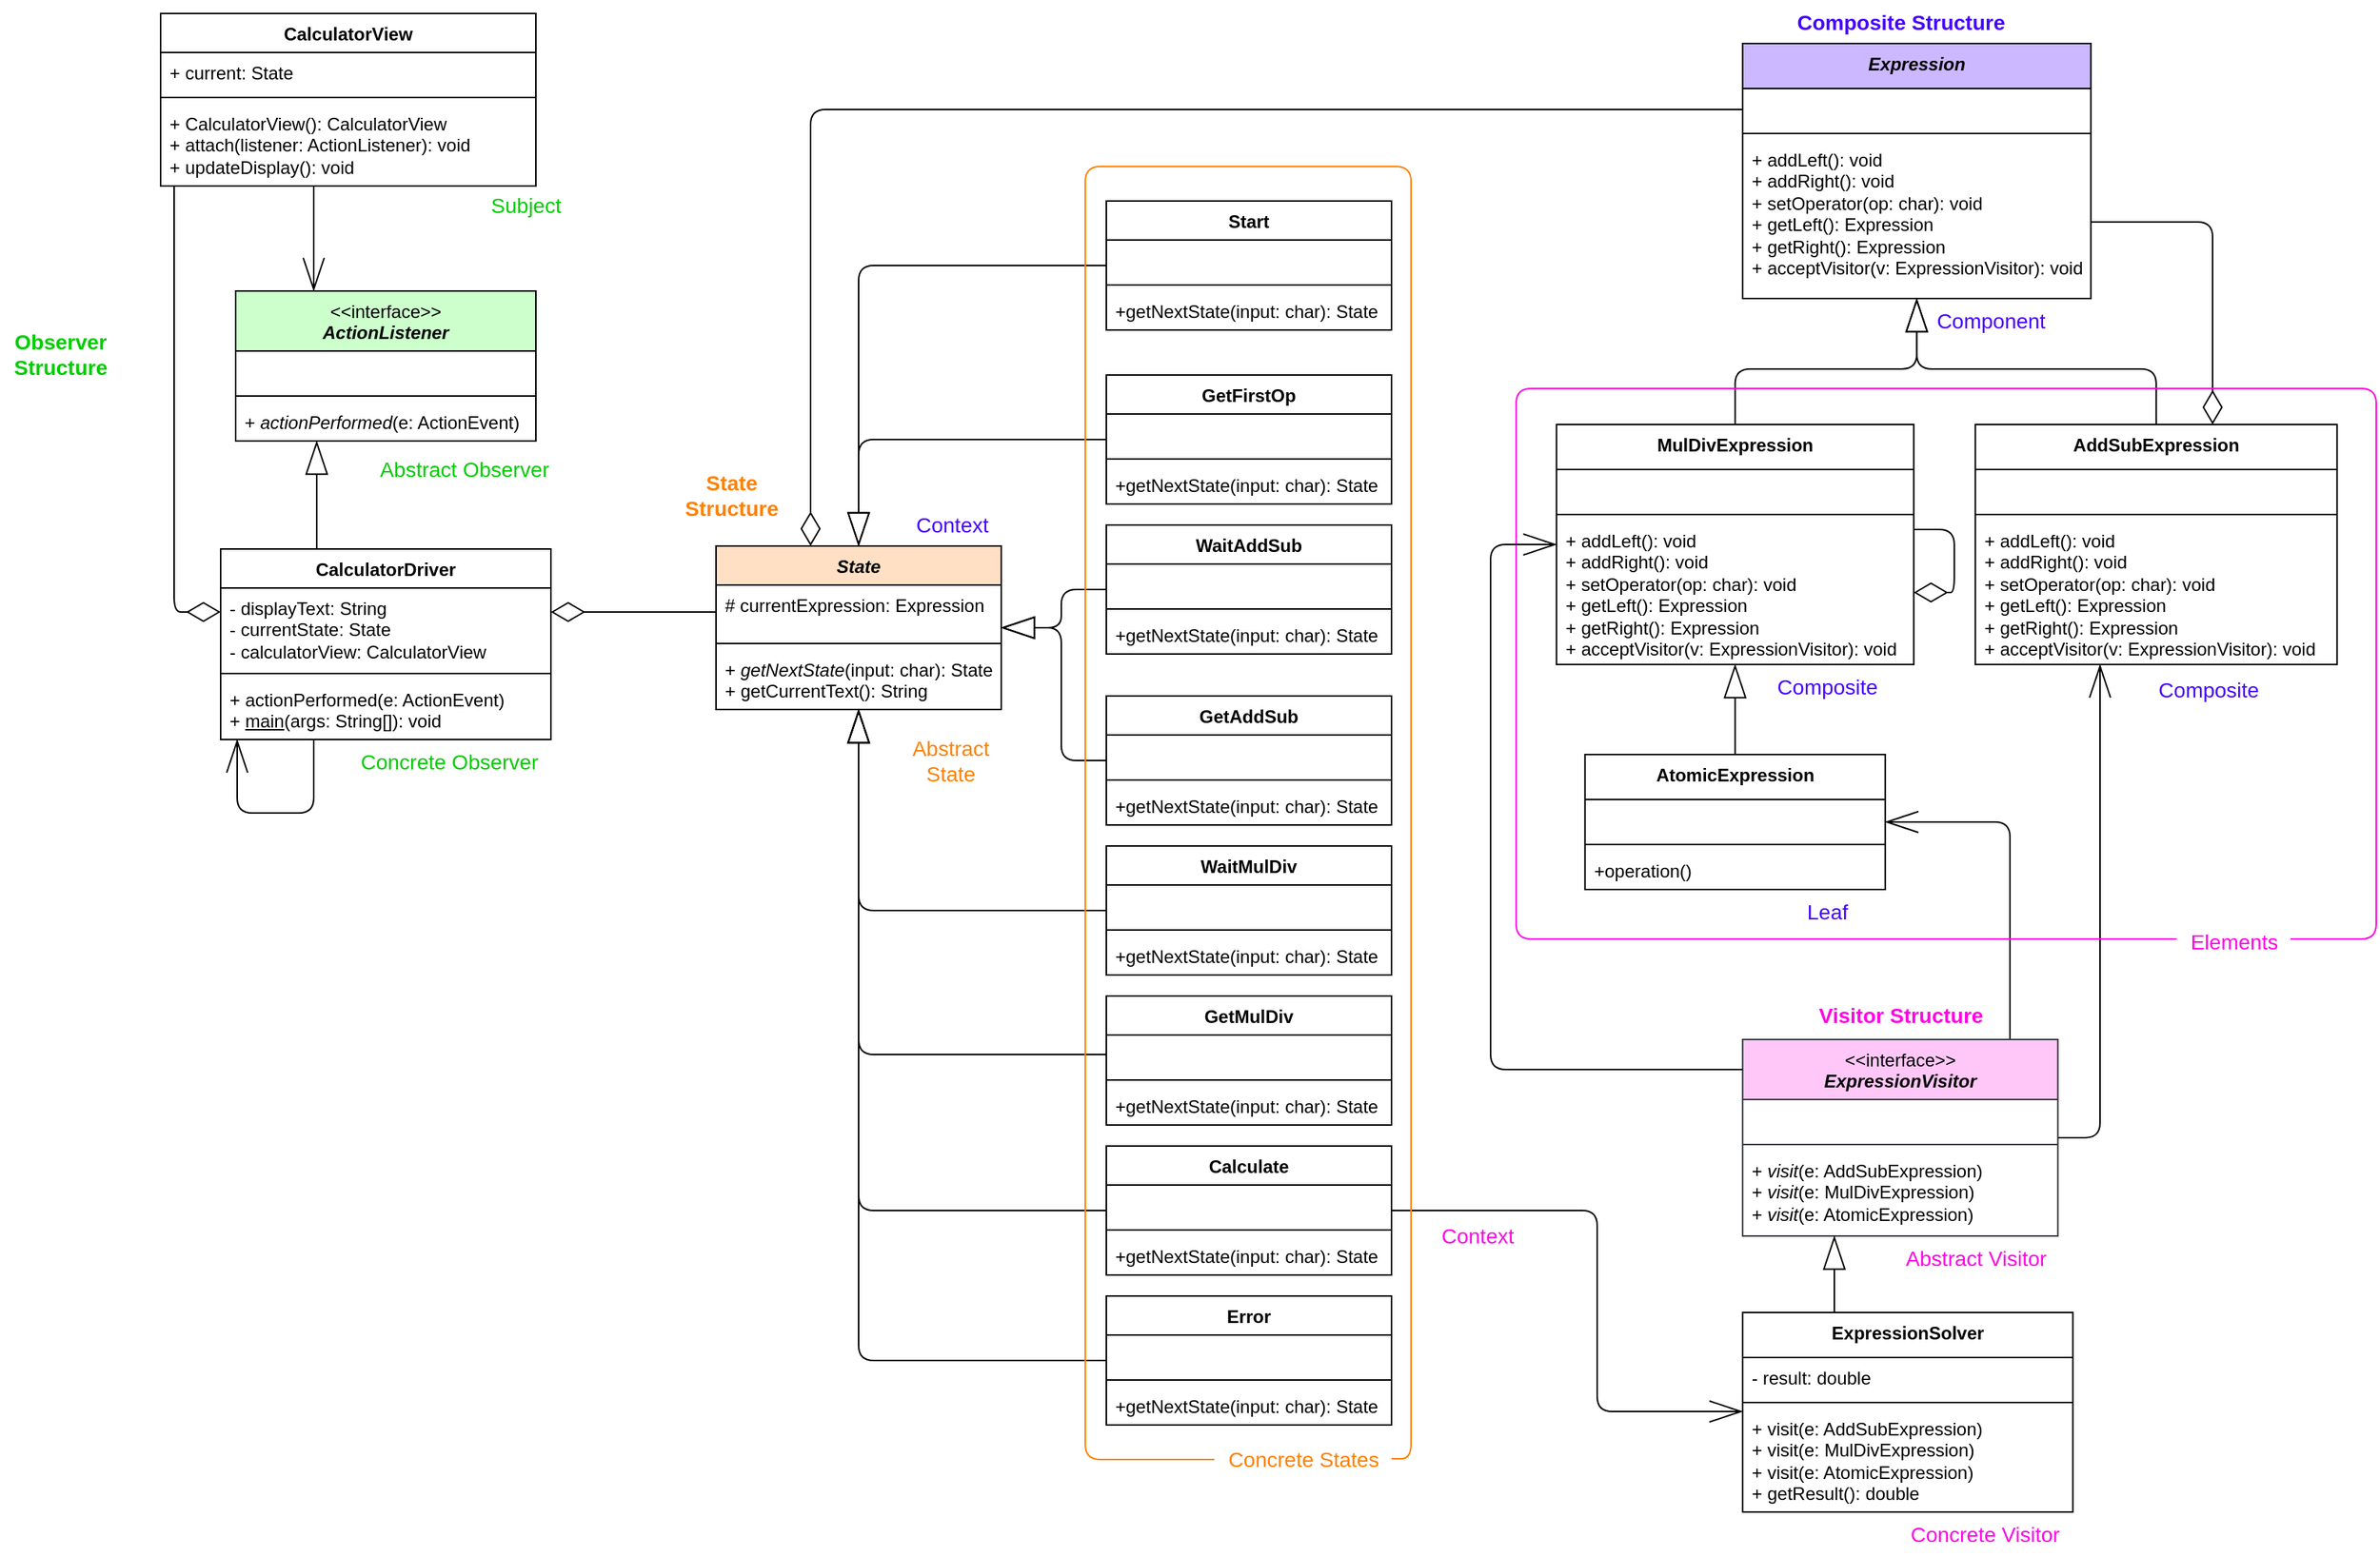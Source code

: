 <mxfile version="24.7.17">
  <diagram name="Page-1" id="OkXsAYMR7_yzgFztzNQj">
    <mxGraphModel dx="2280" dy="2051" grid="0" gridSize="10" guides="1" tooltips="1" connect="1" arrows="1" fold="1" page="0" pageScale="1" pageWidth="850" pageHeight="1100" background="none" math="0" shadow="0">
      <root>
        <mxCell id="0" />
        <mxCell id="1" parent="0" />
        <mxCell id="SzojaOviCsZuA26BR49B-10" style="edgeStyle=orthogonalEdgeStyle;shape=connector;rounded=1;orthogonalLoop=1;jettySize=auto;html=1;strokeColor=default;align=center;verticalAlign=middle;fontFamily=Helvetica;fontSize=11;fontColor=default;labelBackgroundColor=default;endArrow=blockThin;endFill=0;endSize=20;curved=0;" parent="1" source="slx9O1tNkMX-7MdAAjnx-1" target="4JuCq5wBwQ4GCOeXO2ZA-1" edge="1">
          <mxGeometry relative="1" as="geometry">
            <Array as="points">
              <mxPoint x="214" y="232" />
              <mxPoint x="214" y="232" />
            </Array>
          </mxGeometry>
        </mxCell>
        <mxCell id="slx9O1tNkMX-7MdAAjnx-1" value="CalculatorDriver" style="swimlane;fontStyle=1;align=center;verticalAlign=top;childLayout=stackLayout;horizontal=1;startSize=26;horizontalStack=0;resizeParent=1;resizeParentMax=0;resizeLast=0;collapsible=1;marginBottom=0;whiteSpace=wrap;html=1;fillColor=#FFFFFF;" parent="1" vertex="1">
          <mxGeometry x="150" y="272" width="220" height="127" as="geometry" />
        </mxCell>
        <mxCell id="slx9O1tNkMX-7MdAAjnx-2" value="&lt;div&gt;- displayText: String&lt;/div&gt;- currentState: State&lt;div&gt;- calculatorView: CalculatorView&lt;/div&gt;" style="text;strokeColor=none;fillColor=none;align=left;verticalAlign=top;spacingLeft=4;spacingRight=4;overflow=hidden;rotatable=0;points=[[0,0.5],[1,0.5]];portConstraint=eastwest;whiteSpace=wrap;html=1;" parent="slx9O1tNkMX-7MdAAjnx-1" vertex="1">
          <mxGeometry y="26" width="220" height="53" as="geometry" />
        </mxCell>
        <mxCell id="slx9O1tNkMX-7MdAAjnx-3" value="" style="line;strokeWidth=1;fillColor=none;align=left;verticalAlign=middle;spacingTop=-1;spacingLeft=3;spacingRight=3;rotatable=0;labelPosition=right;points=[];portConstraint=eastwest;strokeColor=inherit;" parent="slx9O1tNkMX-7MdAAjnx-1" vertex="1">
          <mxGeometry y="79" width="220" height="8" as="geometry" />
        </mxCell>
        <mxCell id="slx9O1tNkMX-7MdAAjnx-4" value="+&amp;nbsp;actionPerformed(e: ActionEvent)&lt;div&gt;&lt;div&gt;+&amp;nbsp;&lt;u&gt;main&lt;/u&gt;(args: String[]): void&lt;br&gt;&lt;/div&gt;&lt;/div&gt;" style="text;strokeColor=none;fillColor=none;align=left;verticalAlign=top;spacingLeft=4;spacingRight=4;overflow=hidden;rotatable=0;points=[[0,0.5],[1,0.5]];portConstraint=eastwest;whiteSpace=wrap;html=1;" parent="slx9O1tNkMX-7MdAAjnx-1" vertex="1">
          <mxGeometry y="87" width="220" height="40" as="geometry" />
        </mxCell>
        <mxCell id="ds4a52WoSjNEE2UJfY_n-13" style="edgeStyle=orthogonalEdgeStyle;shape=connector;curved=0;rounded=1;orthogonalLoop=1;jettySize=auto;html=1;strokeColor=default;align=center;verticalAlign=middle;fontFamily=Helvetica;fontSize=11;fontColor=default;labelBackgroundColor=default;endArrow=openThin;endFill=0;endSize=20;" parent="slx9O1tNkMX-7MdAAjnx-1" source="slx9O1tNkMX-7MdAAjnx-1" target="slx9O1tNkMX-7MdAAjnx-4" edge="1">
          <mxGeometry relative="1" as="geometry">
            <Array as="points">
              <mxPoint x="62" y="176" />
              <mxPoint x="11" y="176" />
            </Array>
          </mxGeometry>
        </mxCell>
        <mxCell id="slx9O1tNkMX-7MdAAjnx-50" style="edgeStyle=orthogonalEdgeStyle;shape=connector;rounded=1;orthogonalLoop=1;jettySize=auto;html=1;strokeColor=default;align=center;verticalAlign=middle;fontFamily=Helvetica;fontSize=11;fontColor=default;labelBackgroundColor=default;endArrow=diamondThin;endFill=0;endSize=20;curved=0;" parent="1" source="slx9O1tNkMX-7MdAAjnx-5" target="slx9O1tNkMX-7MdAAjnx-1" edge="1">
          <mxGeometry relative="1" as="geometry">
            <Array as="points">
              <mxPoint x="450" y="314" />
              <mxPoint x="450" y="314" />
            </Array>
          </mxGeometry>
        </mxCell>
        <mxCell id="slx9O1tNkMX-7MdAAjnx-5" value="&lt;i&gt;State&lt;/i&gt;" style="swimlane;fontStyle=1;align=center;verticalAlign=top;childLayout=stackLayout;horizontal=1;startSize=26;horizontalStack=0;resizeParent=1;resizeParentMax=0;resizeLast=0;collapsible=1;marginBottom=0;whiteSpace=wrap;html=1;fillColor=#FFE0C4;" parent="1" vertex="1">
          <mxGeometry x="480" y="270" width="190" height="109" as="geometry" />
        </mxCell>
        <mxCell id="slx9O1tNkMX-7MdAAjnx-6" value="&lt;div&gt;# currentExpression: Expression&lt;/div&gt;" style="text;strokeColor=none;fillColor=none;align=left;verticalAlign=top;spacingLeft=4;spacingRight=4;overflow=hidden;rotatable=0;points=[[0,0.5],[1,0.5]];portConstraint=eastwest;whiteSpace=wrap;html=1;" parent="slx9O1tNkMX-7MdAAjnx-5" vertex="1">
          <mxGeometry y="26" width="190" height="35" as="geometry" />
        </mxCell>
        <mxCell id="slx9O1tNkMX-7MdAAjnx-7" value="" style="line;strokeWidth=1;fillColor=none;align=left;verticalAlign=middle;spacingTop=-1;spacingLeft=3;spacingRight=3;rotatable=0;labelPosition=right;points=[];portConstraint=eastwest;strokeColor=inherit;" parent="slx9O1tNkMX-7MdAAjnx-5" vertex="1">
          <mxGeometry y="61" width="190" height="8" as="geometry" />
        </mxCell>
        <mxCell id="slx9O1tNkMX-7MdAAjnx-8" value="+&amp;nbsp;&lt;i&gt;getNextState&lt;/i&gt;(input: char): State&lt;div&gt;+ getCurrentText(): String&lt;/div&gt;" style="text;strokeColor=none;fillColor=none;align=left;verticalAlign=top;spacingLeft=4;spacingRight=4;overflow=hidden;rotatable=0;points=[[0,0.5],[1,0.5]];portConstraint=eastwest;whiteSpace=wrap;html=1;" parent="slx9O1tNkMX-7MdAAjnx-5" vertex="1">
          <mxGeometry y="69" width="190" height="40" as="geometry" />
        </mxCell>
        <mxCell id="slx9O1tNkMX-7MdAAjnx-41" style="edgeStyle=orthogonalEdgeStyle;rounded=1;orthogonalLoop=1;jettySize=auto;html=1;endArrow=blockThin;endFill=0;endSize=20;curved=0;" parent="1" source="slx9O1tNkMX-7MdAAjnx-9" target="slx9O1tNkMX-7MdAAjnx-5" edge="1">
          <mxGeometry relative="1" as="geometry" />
        </mxCell>
        <mxCell id="slx9O1tNkMX-7MdAAjnx-9" value="Start" style="swimlane;fontStyle=1;align=center;verticalAlign=top;childLayout=stackLayout;horizontal=1;startSize=26;horizontalStack=0;resizeParent=1;resizeParentMax=0;resizeLast=0;collapsible=1;marginBottom=0;whiteSpace=wrap;html=1;" parent="1" vertex="1">
          <mxGeometry x="740" y="40" width="190" height="86" as="geometry" />
        </mxCell>
        <mxCell id="slx9O1tNkMX-7MdAAjnx-10" value="&amp;nbsp;" style="text;strokeColor=none;fillColor=none;align=left;verticalAlign=top;spacingLeft=4;spacingRight=4;overflow=hidden;rotatable=0;points=[[0,0.5],[1,0.5]];portConstraint=eastwest;whiteSpace=wrap;html=1;" parent="slx9O1tNkMX-7MdAAjnx-9" vertex="1">
          <mxGeometry y="26" width="190" height="26" as="geometry" />
        </mxCell>
        <mxCell id="slx9O1tNkMX-7MdAAjnx-11" value="" style="line;strokeWidth=1;fillColor=none;align=left;verticalAlign=middle;spacingTop=-1;spacingLeft=3;spacingRight=3;rotatable=0;labelPosition=right;points=[];portConstraint=eastwest;strokeColor=inherit;" parent="slx9O1tNkMX-7MdAAjnx-9" vertex="1">
          <mxGeometry y="52" width="190" height="8" as="geometry" />
        </mxCell>
        <mxCell id="slx9O1tNkMX-7MdAAjnx-12" value="+getNextState(input: char): State" style="text;strokeColor=none;fillColor=none;align=left;verticalAlign=top;spacingLeft=4;spacingRight=4;overflow=hidden;rotatable=0;points=[[0,0.5],[1,0.5]];portConstraint=eastwest;whiteSpace=wrap;html=1;" parent="slx9O1tNkMX-7MdAAjnx-9" vertex="1">
          <mxGeometry y="60" width="190" height="26" as="geometry" />
        </mxCell>
        <mxCell id="slx9O1tNkMX-7MdAAjnx-42" style="edgeStyle=orthogonalEdgeStyle;shape=connector;rounded=1;orthogonalLoop=1;jettySize=auto;html=1;strokeColor=default;align=center;verticalAlign=middle;fontFamily=Helvetica;fontSize=11;fontColor=default;labelBackgroundColor=default;endArrow=blockThin;endFill=0;endSize=20;curved=0;" parent="1" source="slx9O1tNkMX-7MdAAjnx-13" target="slx9O1tNkMX-7MdAAjnx-5" edge="1">
          <mxGeometry relative="1" as="geometry" />
        </mxCell>
        <mxCell id="slx9O1tNkMX-7MdAAjnx-13" value="GetFirstOp" style="swimlane;fontStyle=1;align=center;verticalAlign=top;childLayout=stackLayout;horizontal=1;startSize=26;horizontalStack=0;resizeParent=1;resizeParentMax=0;resizeLast=0;collapsible=1;marginBottom=0;whiteSpace=wrap;html=1;" parent="1" vertex="1">
          <mxGeometry x="740" y="156" width="190" height="86" as="geometry" />
        </mxCell>
        <mxCell id="slx9O1tNkMX-7MdAAjnx-14" value="&amp;nbsp;" style="text;strokeColor=none;fillColor=none;align=left;verticalAlign=top;spacingLeft=4;spacingRight=4;overflow=hidden;rotatable=0;points=[[0,0.5],[1,0.5]];portConstraint=eastwest;whiteSpace=wrap;html=1;" parent="slx9O1tNkMX-7MdAAjnx-13" vertex="1">
          <mxGeometry y="26" width="190" height="26" as="geometry" />
        </mxCell>
        <mxCell id="slx9O1tNkMX-7MdAAjnx-15" value="" style="line;strokeWidth=1;fillColor=none;align=left;verticalAlign=middle;spacingTop=-1;spacingLeft=3;spacingRight=3;rotatable=0;labelPosition=right;points=[];portConstraint=eastwest;strokeColor=inherit;" parent="slx9O1tNkMX-7MdAAjnx-13" vertex="1">
          <mxGeometry y="52" width="190" height="8" as="geometry" />
        </mxCell>
        <mxCell id="slx9O1tNkMX-7MdAAjnx-16" value="+getNextState(input: char): State" style="text;strokeColor=none;fillColor=none;align=left;verticalAlign=top;spacingLeft=4;spacingRight=4;overflow=hidden;rotatable=0;points=[[0,0.5],[1,0.5]];portConstraint=eastwest;whiteSpace=wrap;html=1;" parent="slx9O1tNkMX-7MdAAjnx-13" vertex="1">
          <mxGeometry y="60" width="190" height="26" as="geometry" />
        </mxCell>
        <mxCell id="slx9O1tNkMX-7MdAAjnx-43" style="edgeStyle=orthogonalEdgeStyle;shape=connector;rounded=1;orthogonalLoop=1;jettySize=auto;html=1;strokeColor=default;align=center;verticalAlign=middle;fontFamily=Helvetica;fontSize=11;fontColor=default;labelBackgroundColor=default;endArrow=blockThin;endFill=0;endSize=20;curved=0;" parent="1" source="slx9O1tNkMX-7MdAAjnx-17" target="slx9O1tNkMX-7MdAAjnx-5" edge="1">
          <mxGeometry relative="1" as="geometry" />
        </mxCell>
        <mxCell id="slx9O1tNkMX-7MdAAjnx-17" value="WaitAddSub" style="swimlane;fontStyle=1;align=center;verticalAlign=top;childLayout=stackLayout;horizontal=1;startSize=26;horizontalStack=0;resizeParent=1;resizeParentMax=0;resizeLast=0;collapsible=1;marginBottom=0;whiteSpace=wrap;html=1;" parent="1" vertex="1">
          <mxGeometry x="740" y="256" width="190" height="86" as="geometry" />
        </mxCell>
        <mxCell id="slx9O1tNkMX-7MdAAjnx-18" value="&amp;nbsp;" style="text;strokeColor=none;fillColor=none;align=left;verticalAlign=top;spacingLeft=4;spacingRight=4;overflow=hidden;rotatable=0;points=[[0,0.5],[1,0.5]];portConstraint=eastwest;whiteSpace=wrap;html=1;" parent="slx9O1tNkMX-7MdAAjnx-17" vertex="1">
          <mxGeometry y="26" width="190" height="26" as="geometry" />
        </mxCell>
        <mxCell id="slx9O1tNkMX-7MdAAjnx-19" value="" style="line;strokeWidth=1;fillColor=none;align=left;verticalAlign=middle;spacingTop=-1;spacingLeft=3;spacingRight=3;rotatable=0;labelPosition=right;points=[];portConstraint=eastwest;strokeColor=inherit;" parent="slx9O1tNkMX-7MdAAjnx-17" vertex="1">
          <mxGeometry y="52" width="190" height="8" as="geometry" />
        </mxCell>
        <mxCell id="slx9O1tNkMX-7MdAAjnx-20" value="+getNextState(input: char): State" style="text;strokeColor=none;fillColor=none;align=left;verticalAlign=top;spacingLeft=4;spacingRight=4;overflow=hidden;rotatable=0;points=[[0,0.5],[1,0.5]];portConstraint=eastwest;whiteSpace=wrap;html=1;" parent="slx9O1tNkMX-7MdAAjnx-17" vertex="1">
          <mxGeometry y="60" width="190" height="26" as="geometry" />
        </mxCell>
        <mxCell id="slx9O1tNkMX-7MdAAjnx-44" style="edgeStyle=orthogonalEdgeStyle;shape=connector;rounded=1;orthogonalLoop=1;jettySize=auto;html=1;strokeColor=default;align=center;verticalAlign=middle;fontFamily=Helvetica;fontSize=11;fontColor=default;labelBackgroundColor=default;endArrow=blockThin;endFill=0;endSize=20;curved=0;" parent="1" source="slx9O1tNkMX-7MdAAjnx-21" target="slx9O1tNkMX-7MdAAjnx-5" edge="1">
          <mxGeometry relative="1" as="geometry" />
        </mxCell>
        <mxCell id="slx9O1tNkMX-7MdAAjnx-21" value="GetAddSub" style="swimlane;fontStyle=1;align=center;verticalAlign=top;childLayout=stackLayout;horizontal=1;startSize=26;horizontalStack=0;resizeParent=1;resizeParentMax=0;resizeLast=0;collapsible=1;marginBottom=0;whiteSpace=wrap;html=1;" parent="1" vertex="1">
          <mxGeometry x="740" y="370" width="190" height="86" as="geometry" />
        </mxCell>
        <mxCell id="slx9O1tNkMX-7MdAAjnx-22" value="&amp;nbsp;" style="text;strokeColor=none;fillColor=none;align=left;verticalAlign=top;spacingLeft=4;spacingRight=4;overflow=hidden;rotatable=0;points=[[0,0.5],[1,0.5]];portConstraint=eastwest;whiteSpace=wrap;html=1;" parent="slx9O1tNkMX-7MdAAjnx-21" vertex="1">
          <mxGeometry y="26" width="190" height="26" as="geometry" />
        </mxCell>
        <mxCell id="slx9O1tNkMX-7MdAAjnx-23" value="" style="line;strokeWidth=1;fillColor=none;align=left;verticalAlign=middle;spacingTop=-1;spacingLeft=3;spacingRight=3;rotatable=0;labelPosition=right;points=[];portConstraint=eastwest;strokeColor=inherit;" parent="slx9O1tNkMX-7MdAAjnx-21" vertex="1">
          <mxGeometry y="52" width="190" height="8" as="geometry" />
        </mxCell>
        <mxCell id="slx9O1tNkMX-7MdAAjnx-24" value="+getNextState(input: char): State" style="text;strokeColor=none;fillColor=none;align=left;verticalAlign=top;spacingLeft=4;spacingRight=4;overflow=hidden;rotatable=0;points=[[0,0.5],[1,0.5]];portConstraint=eastwest;whiteSpace=wrap;html=1;" parent="slx9O1tNkMX-7MdAAjnx-21" vertex="1">
          <mxGeometry y="60" width="190" height="26" as="geometry" />
        </mxCell>
        <mxCell id="slx9O1tNkMX-7MdAAjnx-45" style="edgeStyle=orthogonalEdgeStyle;shape=connector;rounded=1;orthogonalLoop=1;jettySize=auto;html=1;strokeColor=default;align=center;verticalAlign=middle;fontFamily=Helvetica;fontSize=11;fontColor=default;labelBackgroundColor=default;endArrow=blockThin;endFill=0;endSize=20;curved=0;" parent="1" source="slx9O1tNkMX-7MdAAjnx-25" target="slx9O1tNkMX-7MdAAjnx-5" edge="1">
          <mxGeometry relative="1" as="geometry" />
        </mxCell>
        <mxCell id="slx9O1tNkMX-7MdAAjnx-25" value="WaitMulDiv" style="swimlane;fontStyle=1;align=center;verticalAlign=top;childLayout=stackLayout;horizontal=1;startSize=26;horizontalStack=0;resizeParent=1;resizeParentMax=0;resizeLast=0;collapsible=1;marginBottom=0;whiteSpace=wrap;html=1;" parent="1" vertex="1">
          <mxGeometry x="740" y="470" width="190" height="86" as="geometry" />
        </mxCell>
        <mxCell id="slx9O1tNkMX-7MdAAjnx-26" value="&amp;nbsp;" style="text;strokeColor=none;fillColor=none;align=left;verticalAlign=top;spacingLeft=4;spacingRight=4;overflow=hidden;rotatable=0;points=[[0,0.5],[1,0.5]];portConstraint=eastwest;whiteSpace=wrap;html=1;" parent="slx9O1tNkMX-7MdAAjnx-25" vertex="1">
          <mxGeometry y="26" width="190" height="26" as="geometry" />
        </mxCell>
        <mxCell id="slx9O1tNkMX-7MdAAjnx-27" value="" style="line;strokeWidth=1;fillColor=none;align=left;verticalAlign=middle;spacingTop=-1;spacingLeft=3;spacingRight=3;rotatable=0;labelPosition=right;points=[];portConstraint=eastwest;strokeColor=inherit;" parent="slx9O1tNkMX-7MdAAjnx-25" vertex="1">
          <mxGeometry y="52" width="190" height="8" as="geometry" />
        </mxCell>
        <mxCell id="slx9O1tNkMX-7MdAAjnx-28" value="+getNextState(input: char): State" style="text;strokeColor=none;fillColor=none;align=left;verticalAlign=top;spacingLeft=4;spacingRight=4;overflow=hidden;rotatable=0;points=[[0,0.5],[1,0.5]];portConstraint=eastwest;whiteSpace=wrap;html=1;" parent="slx9O1tNkMX-7MdAAjnx-25" vertex="1">
          <mxGeometry y="60" width="190" height="26" as="geometry" />
        </mxCell>
        <mxCell id="slx9O1tNkMX-7MdAAjnx-29" value="Get&lt;span style=&quot;background-color: initial;&quot;&gt;MulDiv&lt;/span&gt;" style="swimlane;fontStyle=1;align=center;verticalAlign=top;childLayout=stackLayout;horizontal=1;startSize=26;horizontalStack=0;resizeParent=1;resizeParentMax=0;resizeLast=0;collapsible=1;marginBottom=0;whiteSpace=wrap;html=1;" parent="1" vertex="1">
          <mxGeometry x="740" y="570" width="190" height="86" as="geometry" />
        </mxCell>
        <mxCell id="slx9O1tNkMX-7MdAAjnx-30" value="&amp;nbsp;" style="text;strokeColor=none;fillColor=none;align=left;verticalAlign=top;spacingLeft=4;spacingRight=4;overflow=hidden;rotatable=0;points=[[0,0.5],[1,0.5]];portConstraint=eastwest;whiteSpace=wrap;html=1;" parent="slx9O1tNkMX-7MdAAjnx-29" vertex="1">
          <mxGeometry y="26" width="190" height="26" as="geometry" />
        </mxCell>
        <mxCell id="slx9O1tNkMX-7MdAAjnx-31" value="" style="line;strokeWidth=1;fillColor=none;align=left;verticalAlign=middle;spacingTop=-1;spacingLeft=3;spacingRight=3;rotatable=0;labelPosition=right;points=[];portConstraint=eastwest;strokeColor=inherit;" parent="slx9O1tNkMX-7MdAAjnx-29" vertex="1">
          <mxGeometry y="52" width="190" height="8" as="geometry" />
        </mxCell>
        <mxCell id="slx9O1tNkMX-7MdAAjnx-32" value="+getNextState(input: char): State" style="text;strokeColor=none;fillColor=none;align=left;verticalAlign=top;spacingLeft=4;spacingRight=4;overflow=hidden;rotatable=0;points=[[0,0.5],[1,0.5]];portConstraint=eastwest;whiteSpace=wrap;html=1;" parent="slx9O1tNkMX-7MdAAjnx-29" vertex="1">
          <mxGeometry y="60" width="190" height="26" as="geometry" />
        </mxCell>
        <mxCell id="slx9O1tNkMX-7MdAAjnx-47" style="edgeStyle=orthogonalEdgeStyle;shape=connector;rounded=1;orthogonalLoop=1;jettySize=auto;html=1;strokeColor=default;align=center;verticalAlign=middle;fontFamily=Helvetica;fontSize=11;fontColor=default;labelBackgroundColor=default;endArrow=blockThin;endFill=0;endSize=20;curved=0;" parent="1" source="slx9O1tNkMX-7MdAAjnx-33" target="slx9O1tNkMX-7MdAAjnx-5" edge="1">
          <mxGeometry relative="1" as="geometry" />
        </mxCell>
        <mxCell id="5p96m0cr6pta7JbUQtwo-5" style="edgeStyle=orthogonalEdgeStyle;shape=connector;curved=0;rounded=1;orthogonalLoop=1;jettySize=auto;html=1;strokeColor=default;align=center;verticalAlign=middle;fontFamily=Helvetica;fontSize=11;fontColor=default;labelBackgroundColor=default;endArrow=openThin;endFill=0;endSize=20;" edge="1" parent="1" source="slx9O1tNkMX-7MdAAjnx-33" target="SzojaOviCsZuA26BR49B-45">
          <mxGeometry relative="1" as="geometry">
            <Array as="points">
              <mxPoint x="1067" y="713" />
              <mxPoint x="1067" y="847" />
            </Array>
          </mxGeometry>
        </mxCell>
        <mxCell id="slx9O1tNkMX-7MdAAjnx-33" value="Calculate" style="swimlane;fontStyle=1;align=center;verticalAlign=top;childLayout=stackLayout;horizontal=1;startSize=26;horizontalStack=0;resizeParent=1;resizeParentMax=0;resizeLast=0;collapsible=1;marginBottom=0;whiteSpace=wrap;html=1;" parent="1" vertex="1">
          <mxGeometry x="740" y="670" width="190" height="86" as="geometry" />
        </mxCell>
        <mxCell id="slx9O1tNkMX-7MdAAjnx-34" value="&amp;nbsp;" style="text;strokeColor=none;fillColor=none;align=left;verticalAlign=top;spacingLeft=4;spacingRight=4;overflow=hidden;rotatable=0;points=[[0,0.5],[1,0.5]];portConstraint=eastwest;whiteSpace=wrap;html=1;" parent="slx9O1tNkMX-7MdAAjnx-33" vertex="1">
          <mxGeometry y="26" width="190" height="26" as="geometry" />
        </mxCell>
        <mxCell id="slx9O1tNkMX-7MdAAjnx-35" value="" style="line;strokeWidth=1;fillColor=none;align=left;verticalAlign=middle;spacingTop=-1;spacingLeft=3;spacingRight=3;rotatable=0;labelPosition=right;points=[];portConstraint=eastwest;strokeColor=inherit;" parent="slx9O1tNkMX-7MdAAjnx-33" vertex="1">
          <mxGeometry y="52" width="190" height="8" as="geometry" />
        </mxCell>
        <mxCell id="slx9O1tNkMX-7MdAAjnx-36" value="+getNextState(input: char): State" style="text;strokeColor=none;fillColor=none;align=left;verticalAlign=top;spacingLeft=4;spacingRight=4;overflow=hidden;rotatable=0;points=[[0,0.5],[1,0.5]];portConstraint=eastwest;whiteSpace=wrap;html=1;" parent="slx9O1tNkMX-7MdAAjnx-33" vertex="1">
          <mxGeometry y="60" width="190" height="26" as="geometry" />
        </mxCell>
        <mxCell id="slx9O1tNkMX-7MdAAjnx-49" style="edgeStyle=orthogonalEdgeStyle;shape=connector;rounded=1;orthogonalLoop=1;jettySize=auto;html=1;strokeColor=default;align=center;verticalAlign=middle;fontFamily=Helvetica;fontSize=11;fontColor=default;labelBackgroundColor=default;endArrow=blockThin;endFill=0;endSize=20;curved=0;" parent="1" source="slx9O1tNkMX-7MdAAjnx-37" target="slx9O1tNkMX-7MdAAjnx-5" edge="1">
          <mxGeometry relative="1" as="geometry" />
        </mxCell>
        <mxCell id="slx9O1tNkMX-7MdAAjnx-37" value="Error" style="swimlane;fontStyle=1;align=center;verticalAlign=top;childLayout=stackLayout;horizontal=1;startSize=26;horizontalStack=0;resizeParent=1;resizeParentMax=0;resizeLast=0;collapsible=1;marginBottom=0;whiteSpace=wrap;html=1;" parent="1" vertex="1">
          <mxGeometry x="740" y="770" width="190" height="86" as="geometry" />
        </mxCell>
        <mxCell id="slx9O1tNkMX-7MdAAjnx-38" value="&amp;nbsp;" style="text;strokeColor=none;fillColor=none;align=left;verticalAlign=top;spacingLeft=4;spacingRight=4;overflow=hidden;rotatable=0;points=[[0,0.5],[1,0.5]];portConstraint=eastwest;whiteSpace=wrap;html=1;" parent="slx9O1tNkMX-7MdAAjnx-37" vertex="1">
          <mxGeometry y="26" width="190" height="26" as="geometry" />
        </mxCell>
        <mxCell id="slx9O1tNkMX-7MdAAjnx-39" value="" style="line;strokeWidth=1;fillColor=none;align=left;verticalAlign=middle;spacingTop=-1;spacingLeft=3;spacingRight=3;rotatable=0;labelPosition=right;points=[];portConstraint=eastwest;strokeColor=inherit;" parent="slx9O1tNkMX-7MdAAjnx-37" vertex="1">
          <mxGeometry y="52" width="190" height="8" as="geometry" />
        </mxCell>
        <mxCell id="slx9O1tNkMX-7MdAAjnx-40" value="+getNextState(input: char): State" style="text;strokeColor=none;fillColor=none;align=left;verticalAlign=top;spacingLeft=4;spacingRight=4;overflow=hidden;rotatable=0;points=[[0,0.5],[1,0.5]];portConstraint=eastwest;whiteSpace=wrap;html=1;" parent="slx9O1tNkMX-7MdAAjnx-37" vertex="1">
          <mxGeometry y="60" width="190" height="26" as="geometry" />
        </mxCell>
        <mxCell id="slx9O1tNkMX-7MdAAjnx-46" style="edgeStyle=orthogonalEdgeStyle;shape=connector;rounded=1;orthogonalLoop=1;jettySize=auto;html=1;strokeColor=default;align=center;verticalAlign=middle;fontFamily=Helvetica;fontSize=11;fontColor=default;labelBackgroundColor=default;endArrow=blockThin;endFill=0;endSize=20;curved=0;" parent="1" source="slx9O1tNkMX-7MdAAjnx-30" target="slx9O1tNkMX-7MdAAjnx-5" edge="1">
          <mxGeometry relative="1" as="geometry" />
        </mxCell>
        <mxCell id="4JuCq5wBwQ4GCOeXO2ZA-6" style="edgeStyle=orthogonalEdgeStyle;rounded=1;orthogonalLoop=1;jettySize=auto;html=1;endArrow=openThin;endFill=0;endSize=20;curved=0;" parent="1" source="slx9O1tNkMX-7MdAAjnx-51" target="4JuCq5wBwQ4GCOeXO2ZA-1" edge="1">
          <mxGeometry relative="1" as="geometry">
            <Array as="points">
              <mxPoint x="212" y="65" />
              <mxPoint x="212" y="65" />
            </Array>
          </mxGeometry>
        </mxCell>
        <mxCell id="SzojaOviCsZuA26BR49B-12" style="edgeStyle=orthogonalEdgeStyle;shape=connector;rounded=1;orthogonalLoop=1;jettySize=auto;html=1;strokeColor=default;align=center;verticalAlign=middle;fontFamily=Helvetica;fontSize=11;fontColor=default;labelBackgroundColor=default;endArrow=diamondThin;endFill=0;endSize=20;curved=0;" parent="1" source="slx9O1tNkMX-7MdAAjnx-51" target="slx9O1tNkMX-7MdAAjnx-1" edge="1">
          <mxGeometry relative="1" as="geometry">
            <Array as="points">
              <mxPoint x="119" y="314" />
            </Array>
          </mxGeometry>
        </mxCell>
        <mxCell id="slx9O1tNkMX-7MdAAjnx-51" value="CalculatorView" style="swimlane;fontStyle=1;align=center;verticalAlign=top;childLayout=stackLayout;horizontal=1;startSize=26;horizontalStack=0;resizeParent=1;resizeParentMax=0;resizeLast=0;collapsible=1;marginBottom=0;whiteSpace=wrap;html=1;" parent="1" vertex="1">
          <mxGeometry x="110" y="-85" width="250" height="115" as="geometry" />
        </mxCell>
        <mxCell id="slx9O1tNkMX-7MdAAjnx-52" value="+ current: State" style="text;strokeColor=none;fillColor=none;align=left;verticalAlign=top;spacingLeft=4;spacingRight=4;overflow=hidden;rotatable=0;points=[[0,0.5],[1,0.5]];portConstraint=eastwest;whiteSpace=wrap;html=1;" parent="slx9O1tNkMX-7MdAAjnx-51" vertex="1">
          <mxGeometry y="26" width="250" height="26" as="geometry" />
        </mxCell>
        <mxCell id="slx9O1tNkMX-7MdAAjnx-53" value="" style="line;strokeWidth=1;fillColor=none;align=left;verticalAlign=middle;spacingTop=-1;spacingLeft=3;spacingRight=3;rotatable=0;labelPosition=right;points=[];portConstraint=eastwest;strokeColor=inherit;" parent="slx9O1tNkMX-7MdAAjnx-51" vertex="1">
          <mxGeometry y="52" width="250" height="8" as="geometry" />
        </mxCell>
        <mxCell id="slx9O1tNkMX-7MdAAjnx-54" value="&lt;div&gt;+ CalculatorView(): CalculatorView&lt;/div&gt;&lt;div&gt;&lt;span style=&quot;background-color: initial;&quot;&gt;+ attach(listener: ActionListener): void&lt;/span&gt;&lt;br&gt;&lt;/div&gt;&lt;div&gt;&lt;div&gt;+ updateDisplay(): void&lt;/div&gt;&lt;/div&gt;" style="text;strokeColor=none;fillColor=none;align=left;verticalAlign=top;spacingLeft=4;spacingRight=4;overflow=hidden;rotatable=0;points=[[0,0.5],[1,0.5]];portConstraint=eastwest;whiteSpace=wrap;html=1;" parent="slx9O1tNkMX-7MdAAjnx-51" vertex="1">
          <mxGeometry y="60" width="250" height="55" as="geometry" />
        </mxCell>
        <mxCell id="4JuCq5wBwQ4GCOeXO2ZA-1" value="&lt;span style=&quot;font-weight: normal;&quot;&gt;&amp;lt;&amp;lt;interface&amp;gt;&amp;gt;&lt;br&gt;&lt;/span&gt;&lt;i&gt;ActionListener&lt;/i&gt;" style="swimlane;fontStyle=1;align=center;verticalAlign=top;childLayout=stackLayout;horizontal=1;startSize=40;horizontalStack=0;resizeParent=1;resizeParentMax=0;resizeLast=0;collapsible=1;marginBottom=0;whiteSpace=wrap;html=1;fillColor=#CCFFCC;" parent="1" vertex="1">
          <mxGeometry x="160" y="100" width="200" height="100" as="geometry" />
        </mxCell>
        <mxCell id="4JuCq5wBwQ4GCOeXO2ZA-2" value="&amp;nbsp;" style="text;strokeColor=none;fillColor=none;align=left;verticalAlign=top;spacingLeft=4;spacingRight=4;overflow=hidden;rotatable=0;points=[[0,0.5],[1,0.5]];portConstraint=eastwest;whiteSpace=wrap;html=1;" parent="4JuCq5wBwQ4GCOeXO2ZA-1" vertex="1">
          <mxGeometry y="40" width="200" height="26" as="geometry" />
        </mxCell>
        <mxCell id="4JuCq5wBwQ4GCOeXO2ZA-3" value="" style="line;strokeWidth=1;fillColor=none;align=left;verticalAlign=middle;spacingTop=-1;spacingLeft=3;spacingRight=3;rotatable=0;labelPosition=right;points=[];portConstraint=eastwest;strokeColor=inherit;" parent="4JuCq5wBwQ4GCOeXO2ZA-1" vertex="1">
          <mxGeometry y="66" width="200" height="8" as="geometry" />
        </mxCell>
        <mxCell id="4JuCq5wBwQ4GCOeXO2ZA-4" value="+ &lt;i&gt;actionPerformed&lt;/i&gt;(e: ActionEvent)" style="text;strokeColor=none;fillColor=none;align=left;verticalAlign=top;spacingLeft=4;spacingRight=4;overflow=hidden;rotatable=0;points=[[0,0.5],[1,0.5]];portConstraint=eastwest;whiteSpace=wrap;html=1;" parent="4JuCq5wBwQ4GCOeXO2ZA-1" vertex="1">
          <mxGeometry y="74" width="200" height="26" as="geometry" />
        </mxCell>
        <mxCell id="5p96m0cr6pta7JbUQtwo-6" style="edgeStyle=orthogonalEdgeStyle;shape=connector;curved=0;rounded=1;orthogonalLoop=1;jettySize=auto;html=1;strokeColor=default;align=center;verticalAlign=middle;fontFamily=Helvetica;fontSize=11;fontColor=default;labelBackgroundColor=default;endArrow=openThin;endFill=0;endSize=20;" edge="1" parent="1" source="SzojaOviCsZuA26BR49B-13" target="SzojaOviCsZuA26BR49B-33">
          <mxGeometry relative="1" as="geometry">
            <Array as="points">
              <mxPoint x="1342" y="454" />
            </Array>
          </mxGeometry>
        </mxCell>
        <mxCell id="5p96m0cr6pta7JbUQtwo-8" style="edgeStyle=orthogonalEdgeStyle;shape=connector;curved=0;rounded=1;orthogonalLoop=1;jettySize=auto;html=1;strokeColor=default;align=center;verticalAlign=middle;fontFamily=Helvetica;fontSize=11;fontColor=default;labelBackgroundColor=default;endArrow=openThin;endFill=0;endSize=20;" edge="1" parent="1" source="SzojaOviCsZuA26BR49B-13" target="SzojaOviCsZuA26BR49B-26">
          <mxGeometry relative="1" as="geometry">
            <Array as="points">
              <mxPoint x="1402" y="665" />
            </Array>
          </mxGeometry>
        </mxCell>
        <mxCell id="SzojaOviCsZuA26BR49B-13" value="&lt;span style=&quot;font-weight: normal;&quot;&gt;&amp;lt;&amp;lt;interface&amp;gt;&amp;gt;&lt;br&gt;&lt;/span&gt;&lt;i&gt;ExpressionVisitor&lt;/i&gt;" style="swimlane;fontStyle=1;align=center;verticalAlign=top;childLayout=stackLayout;horizontal=1;startSize=40;horizontalStack=0;resizeParent=1;resizeParentMax=0;resizeLast=0;collapsible=1;marginBottom=0;whiteSpace=wrap;html=1;fillColor=#FFC7F8;strokeColor=#36393d;" parent="1" vertex="1">
          <mxGeometry x="1163.89" y="599" width="210" height="131" as="geometry" />
        </mxCell>
        <mxCell id="SzojaOviCsZuA26BR49B-14" value="&amp;nbsp;" style="text;strokeColor=none;fillColor=none;align=left;verticalAlign=top;spacingLeft=4;spacingRight=4;overflow=hidden;rotatable=0;points=[[0,0.5],[1,0.5]];portConstraint=eastwest;whiteSpace=wrap;html=1;" parent="SzojaOviCsZuA26BR49B-13" vertex="1">
          <mxGeometry y="40" width="210" height="26" as="geometry" />
        </mxCell>
        <mxCell id="SzojaOviCsZuA26BR49B-15" value="" style="line;strokeWidth=1;fillColor=none;align=left;verticalAlign=middle;spacingTop=-1;spacingLeft=3;spacingRight=3;rotatable=0;labelPosition=right;points=[];portConstraint=eastwest;strokeColor=inherit;" parent="SzojaOviCsZuA26BR49B-13" vertex="1">
          <mxGeometry y="66" width="210" height="8" as="geometry" />
        </mxCell>
        <mxCell id="SzojaOviCsZuA26BR49B-16" value="+ &lt;i&gt;visit&lt;/i&gt;(e: AddSubExpression&lt;span style=&quot;background-color: initial;&quot;&gt;)&lt;/span&gt;&lt;div&gt;&lt;div&gt;+ &lt;i&gt;visit&lt;/i&gt;(e: MulDivExpression)&lt;/div&gt;&lt;/div&gt;&lt;div&gt;+ &lt;i&gt;visit&lt;/i&gt;(e: AtomicExpression)&lt;/div&gt;" style="text;strokeColor=none;fillColor=none;align=left;verticalAlign=top;spacingLeft=4;spacingRight=4;overflow=hidden;rotatable=0;points=[[0,0.5],[1,0.5]];portConstraint=eastwest;whiteSpace=wrap;html=1;" parent="SzojaOviCsZuA26BR49B-13" vertex="1">
          <mxGeometry y="74" width="210" height="57" as="geometry" />
        </mxCell>
        <mxCell id="SzojaOviCsZuA26BR49B-40" style="edgeStyle=orthogonalEdgeStyle;shape=connector;rounded=1;orthogonalLoop=1;jettySize=auto;html=1;strokeColor=default;align=center;verticalAlign=middle;fontFamily=Helvetica;fontSize=11;fontColor=default;labelBackgroundColor=default;endArrow=diamondThin;endFill=0;endSize=20;curved=0;" parent="1" source="SzojaOviCsZuA26BR49B-18" target="SzojaOviCsZuA26BR49B-26" edge="1">
          <mxGeometry relative="1" as="geometry">
            <Array as="points">
              <mxPoint x="1477" y="54" />
            </Array>
          </mxGeometry>
        </mxCell>
        <mxCell id="5p96m0cr6pta7JbUQtwo-1" style="edgeStyle=orthogonalEdgeStyle;rounded=1;orthogonalLoop=1;jettySize=auto;html=1;endArrow=diamondThin;endFill=0;endSize=20;curved=0;" edge="1" parent="1" source="SzojaOviCsZuA26BR49B-18" target="slx9O1tNkMX-7MdAAjnx-5">
          <mxGeometry relative="1" as="geometry">
            <Array as="points">
              <mxPoint x="543" y="-21" />
            </Array>
          </mxGeometry>
        </mxCell>
        <mxCell id="SzojaOviCsZuA26BR49B-18" value="&lt;i&gt;Expression&lt;/i&gt;" style="swimlane;fontStyle=1;align=center;verticalAlign=top;childLayout=stackLayout;horizontal=1;startSize=30;horizontalStack=0;resizeParent=1;resizeParentMax=0;resizeLast=0;collapsible=1;marginBottom=0;whiteSpace=wrap;html=1;fillColor=#CBB8FF;" parent="1" vertex="1">
          <mxGeometry x="1163.89" y="-65" width="232" height="170" as="geometry" />
        </mxCell>
        <mxCell id="SzojaOviCsZuA26BR49B-19" value="&amp;nbsp;" style="text;strokeColor=none;fillColor=none;align=left;verticalAlign=top;spacingLeft=4;spacingRight=4;overflow=hidden;rotatable=0;points=[[0,0.5],[1,0.5]];portConstraint=eastwest;whiteSpace=wrap;html=1;" parent="SzojaOviCsZuA26BR49B-18" vertex="1">
          <mxGeometry y="30" width="232" height="26" as="geometry" />
        </mxCell>
        <mxCell id="SzojaOviCsZuA26BR49B-20" value="" style="line;strokeWidth=1;fillColor=none;align=left;verticalAlign=middle;spacingTop=-1;spacingLeft=3;spacingRight=3;rotatable=0;labelPosition=right;points=[];portConstraint=eastwest;strokeColor=inherit;" parent="SzojaOviCsZuA26BR49B-18" vertex="1">
          <mxGeometry y="56" width="232" height="8" as="geometry" />
        </mxCell>
        <mxCell id="SzojaOviCsZuA26BR49B-21" value="&lt;div&gt;+ addLeft(): void&lt;/div&gt;&lt;div&gt;+ addRight(): void&lt;/div&gt;&lt;div&gt;+ setOperator(op: char): void&lt;/div&gt;&lt;div&gt;+ getLeft(): Expression&lt;/div&gt;&lt;div&gt;+ getRight(): Expression&lt;/div&gt;&lt;div&gt;+ acceptVisitor(v: ExpressionVisitor): void&lt;/div&gt;" style="text;strokeColor=none;fillColor=none;align=left;verticalAlign=top;spacingLeft=4;spacingRight=4;overflow=hidden;rotatable=0;points=[[0,0.5],[1,0.5]];portConstraint=eastwest;whiteSpace=wrap;html=1;" parent="SzojaOviCsZuA26BR49B-18" vertex="1">
          <mxGeometry y="64" width="232" height="106" as="geometry" />
        </mxCell>
        <mxCell id="SzojaOviCsZuA26BR49B-30" style="edgeStyle=orthogonalEdgeStyle;shape=connector;rounded=1;orthogonalLoop=1;jettySize=auto;html=1;strokeColor=default;align=center;verticalAlign=middle;fontFamily=Helvetica;fontSize=11;fontColor=default;labelBackgroundColor=default;endArrow=blockThin;endFill=0;endSize=20;curved=0;" parent="1" source="SzojaOviCsZuA26BR49B-22" target="SzojaOviCsZuA26BR49B-18" edge="1">
          <mxGeometry relative="1" as="geometry" />
        </mxCell>
        <mxCell id="SzojaOviCsZuA26BR49B-22" value="MulDivExpression" style="swimlane;fontStyle=1;align=center;verticalAlign=top;childLayout=stackLayout;horizontal=1;startSize=30;horizontalStack=0;resizeParent=1;resizeParentMax=0;resizeLast=0;collapsible=1;marginBottom=0;whiteSpace=wrap;html=1;" parent="1" vertex="1">
          <mxGeometry x="1039.89" y="189" width="238" height="160" as="geometry" />
        </mxCell>
        <mxCell id="SzojaOviCsZuA26BR49B-23" value="&amp;nbsp;" style="text;strokeColor=none;fillColor=none;align=left;verticalAlign=top;spacingLeft=4;spacingRight=4;overflow=hidden;rotatable=0;points=[[0,0.5],[1,0.5]];portConstraint=eastwest;whiteSpace=wrap;html=1;" parent="SzojaOviCsZuA26BR49B-22" vertex="1">
          <mxGeometry y="30" width="238" height="26" as="geometry" />
        </mxCell>
        <mxCell id="SzojaOviCsZuA26BR49B-24" value="" style="line;strokeWidth=1;fillColor=none;align=left;verticalAlign=middle;spacingTop=-1;spacingLeft=3;spacingRight=3;rotatable=0;labelPosition=right;points=[];portConstraint=eastwest;strokeColor=inherit;" parent="SzojaOviCsZuA26BR49B-22" vertex="1">
          <mxGeometry y="56" width="238" height="8" as="geometry" />
        </mxCell>
        <mxCell id="SzojaOviCsZuA26BR49B-25" value="&lt;div&gt;&lt;div&gt;+ addLeft(): void&lt;/div&gt;&lt;div&gt;+ addRight(): void&lt;/div&gt;&lt;div&gt;+ setOperator(op: char): void&lt;/div&gt;&lt;div&gt;+ getLeft(): Expression&lt;/div&gt;&lt;div&gt;+ getRight(): Expression&lt;/div&gt;&lt;div&gt;+ acceptVisitor(v: ExpressionVisitor): void&lt;/div&gt;&lt;/div&gt;" style="text;strokeColor=none;fillColor=none;align=left;verticalAlign=top;spacingLeft=4;spacingRight=4;overflow=hidden;rotatable=0;points=[[0,0.5],[1,0.5]];portConstraint=eastwest;whiteSpace=wrap;html=1;" parent="SzojaOviCsZuA26BR49B-22" vertex="1">
          <mxGeometry y="64" width="238" height="96" as="geometry" />
        </mxCell>
        <mxCell id="SzojaOviCsZuA26BR49B-39" style="edgeStyle=orthogonalEdgeStyle;shape=connector;rounded=1;orthogonalLoop=1;jettySize=auto;html=1;strokeColor=default;align=center;verticalAlign=middle;fontFamily=Helvetica;fontSize=11;fontColor=default;labelBackgroundColor=default;endArrow=diamondThin;endFill=0;endSize=20;entryX=1;entryY=0.5;entryDx=0;entryDy=0;curved=0;" parent="SzojaOviCsZuA26BR49B-22" source="SzojaOviCsZuA26BR49B-22" target="SzojaOviCsZuA26BR49B-25" edge="1">
          <mxGeometry relative="1" as="geometry">
            <Array as="points">
              <mxPoint x="265" y="70" />
              <mxPoint x="265" y="112" />
            </Array>
          </mxGeometry>
        </mxCell>
        <mxCell id="SzojaOviCsZuA26BR49B-32" style="edgeStyle=orthogonalEdgeStyle;shape=connector;rounded=1;orthogonalLoop=1;jettySize=auto;html=1;strokeColor=default;align=center;verticalAlign=middle;fontFamily=Helvetica;fontSize=11;fontColor=default;labelBackgroundColor=default;endArrow=blockThin;endFill=0;endSize=20;curved=0;" parent="1" source="SzojaOviCsZuA26BR49B-26" target="SzojaOviCsZuA26BR49B-18" edge="1">
          <mxGeometry relative="1" as="geometry" />
        </mxCell>
        <mxCell id="SzojaOviCsZuA26BR49B-26" value="AddSubExpression" style="swimlane;fontStyle=1;align=center;verticalAlign=top;childLayout=stackLayout;horizontal=1;startSize=30;horizontalStack=0;resizeParent=1;resizeParentMax=0;resizeLast=0;collapsible=1;marginBottom=0;whiteSpace=wrap;html=1;" parent="1" vertex="1">
          <mxGeometry x="1318.89" y="189" width="241" height="160" as="geometry" />
        </mxCell>
        <mxCell id="SzojaOviCsZuA26BR49B-27" value="&amp;nbsp;" style="text;strokeColor=none;fillColor=none;align=left;verticalAlign=top;spacingLeft=4;spacingRight=4;overflow=hidden;rotatable=0;points=[[0,0.5],[1,0.5]];portConstraint=eastwest;whiteSpace=wrap;html=1;" parent="SzojaOviCsZuA26BR49B-26" vertex="1">
          <mxGeometry y="30" width="241" height="26" as="geometry" />
        </mxCell>
        <mxCell id="SzojaOviCsZuA26BR49B-28" value="" style="line;strokeWidth=1;fillColor=none;align=left;verticalAlign=middle;spacingTop=-1;spacingLeft=3;spacingRight=3;rotatable=0;labelPosition=right;points=[];portConstraint=eastwest;strokeColor=inherit;" parent="SzojaOviCsZuA26BR49B-26" vertex="1">
          <mxGeometry y="56" width="241" height="8" as="geometry" />
        </mxCell>
        <mxCell id="SzojaOviCsZuA26BR49B-29" value="&lt;div&gt;+ addLeft(): void&lt;/div&gt;&lt;div&gt;+ addRight(): void&lt;/div&gt;&lt;div&gt;+ setOperator(op: char): void&lt;/div&gt;&lt;div&gt;+ getLeft(): Expression&lt;/div&gt;&lt;div&gt;+ getRight(): Expression&lt;/div&gt;&lt;div&gt;+ acceptVisitor(v: ExpressionVisitor): void&lt;/div&gt;" style="text;strokeColor=none;fillColor=none;align=left;verticalAlign=top;spacingLeft=4;spacingRight=4;overflow=hidden;rotatable=0;points=[[0,0.5],[1,0.5]];portConstraint=eastwest;whiteSpace=wrap;html=1;" parent="SzojaOviCsZuA26BR49B-26" vertex="1">
          <mxGeometry y="64" width="241" height="96" as="geometry" />
        </mxCell>
        <mxCell id="SzojaOviCsZuA26BR49B-37" style="edgeStyle=orthogonalEdgeStyle;shape=connector;rounded=1;orthogonalLoop=1;jettySize=auto;html=1;strokeColor=default;align=center;verticalAlign=middle;fontFamily=Helvetica;fontSize=11;fontColor=default;labelBackgroundColor=default;endArrow=blockThin;endFill=0;endSize=20;curved=0;" parent="1" source="SzojaOviCsZuA26BR49B-33" target="SzojaOviCsZuA26BR49B-22" edge="1">
          <mxGeometry relative="1" as="geometry" />
        </mxCell>
        <mxCell id="SzojaOviCsZuA26BR49B-33" value="AtomicExpression" style="swimlane;fontStyle=1;align=center;verticalAlign=top;childLayout=stackLayout;horizontal=1;startSize=30;horizontalStack=0;resizeParent=1;resizeParentMax=0;resizeLast=0;collapsible=1;marginBottom=0;whiteSpace=wrap;html=1;" parent="1" vertex="1">
          <mxGeometry x="1058.89" y="409" width="200" height="90" as="geometry" />
        </mxCell>
        <mxCell id="SzojaOviCsZuA26BR49B-34" value="&amp;nbsp;" style="text;strokeColor=none;fillColor=none;align=left;verticalAlign=top;spacingLeft=4;spacingRight=4;overflow=hidden;rotatable=0;points=[[0,0.5],[1,0.5]];portConstraint=eastwest;whiteSpace=wrap;html=1;" parent="SzojaOviCsZuA26BR49B-33" vertex="1">
          <mxGeometry y="30" width="200" height="26" as="geometry" />
        </mxCell>
        <mxCell id="SzojaOviCsZuA26BR49B-35" value="" style="line;strokeWidth=1;fillColor=none;align=left;verticalAlign=middle;spacingTop=-1;spacingLeft=3;spacingRight=3;rotatable=0;labelPosition=right;points=[];portConstraint=eastwest;strokeColor=inherit;" parent="SzojaOviCsZuA26BR49B-33" vertex="1">
          <mxGeometry y="56" width="200" height="8" as="geometry" />
        </mxCell>
        <mxCell id="SzojaOviCsZuA26BR49B-36" value="+operation()" style="text;strokeColor=none;fillColor=none;align=left;verticalAlign=top;spacingLeft=4;spacingRight=4;overflow=hidden;rotatable=0;points=[[0,0.5],[1,0.5]];portConstraint=eastwest;whiteSpace=wrap;html=1;" parent="SzojaOviCsZuA26BR49B-33" vertex="1">
          <mxGeometry y="64" width="200" height="26" as="geometry" />
        </mxCell>
        <mxCell id="SzojaOviCsZuA26BR49B-50" style="edgeStyle=orthogonalEdgeStyle;shape=connector;rounded=1;orthogonalLoop=1;jettySize=auto;html=1;strokeColor=default;align=center;verticalAlign=middle;fontFamily=Helvetica;fontSize=11;fontColor=default;labelBackgroundColor=default;endArrow=blockThin;endFill=0;endSize=20;curved=0;" parent="1" source="SzojaOviCsZuA26BR49B-45" target="SzojaOviCsZuA26BR49B-13" edge="1">
          <mxGeometry relative="1" as="geometry">
            <Array as="points">
              <mxPoint x="1225" y="758" />
              <mxPoint x="1225" y="758" />
            </Array>
          </mxGeometry>
        </mxCell>
        <mxCell id="SzojaOviCsZuA26BR49B-45" value="ExpressionSolver" style="swimlane;fontStyle=1;align=center;verticalAlign=top;childLayout=stackLayout;horizontal=1;startSize=30;horizontalStack=0;resizeParent=1;resizeParentMax=0;resizeLast=0;collapsible=1;marginBottom=0;whiteSpace=wrap;html=1;" parent="1" vertex="1">
          <mxGeometry x="1163.89" y="781" width="220" height="133" as="geometry" />
        </mxCell>
        <mxCell id="SzojaOviCsZuA26BR49B-46" value="- result: double" style="text;strokeColor=none;fillColor=none;align=left;verticalAlign=top;spacingLeft=4;spacingRight=4;overflow=hidden;rotatable=0;points=[[0,0.5],[1,0.5]];portConstraint=eastwest;whiteSpace=wrap;html=1;" parent="SzojaOviCsZuA26BR49B-45" vertex="1">
          <mxGeometry y="30" width="220" height="26" as="geometry" />
        </mxCell>
        <mxCell id="SzojaOviCsZuA26BR49B-47" value="" style="line;strokeWidth=1;fillColor=none;align=left;verticalAlign=middle;spacingTop=-1;spacingLeft=3;spacingRight=3;rotatable=0;labelPosition=right;points=[];portConstraint=eastwest;strokeColor=inherit;" parent="SzojaOviCsZuA26BR49B-45" vertex="1">
          <mxGeometry y="56" width="220" height="8" as="geometry" />
        </mxCell>
        <mxCell id="SzojaOviCsZuA26BR49B-48" value="+&amp;nbsp;visit(e: AddSubExpression&lt;span style=&quot;background-color: initial;&quot;&gt;)&lt;/span&gt;&lt;div&gt;+&amp;nbsp;visit(e: MulDivExpression)&lt;/div&gt;&lt;div&gt;+&amp;nbsp;visit(e: AtomicExpression)&lt;/div&gt;&lt;div&gt;+ getResult(): double&lt;/div&gt;" style="text;strokeColor=none;fillColor=none;align=left;verticalAlign=top;spacingLeft=4;spacingRight=4;overflow=hidden;rotatable=0;points=[[0,0.5],[1,0.5]];portConstraint=eastwest;whiteSpace=wrap;html=1;" parent="SzojaOviCsZuA26BR49B-45" vertex="1">
          <mxGeometry y="64" width="220" height="69" as="geometry" />
        </mxCell>
        <mxCell id="SzojaOviCsZuA26BR49B-58" value="&lt;font color=&quot;#4400ff&quot; style=&quot;font-size: 14px;&quot;&gt;&lt;b style=&quot;font-size: 14px;&quot;&gt;Composite Structure&lt;/b&gt;&lt;/font&gt;" style="text;html=1;align=center;verticalAlign=middle;resizable=0;points=[];autosize=1;strokeColor=none;fillColor=none;fontFamily=Helvetica;fontSize=14;fontColor=default;labelBackgroundColor=default;" parent="1" vertex="1">
          <mxGeometry x="1190.89" y="-94" width="156" height="29" as="geometry" />
        </mxCell>
        <mxCell id="SzojaOviCsZuA26BR49B-59" value="&lt;font color=&quot;#ff00e6&quot; style=&quot;font-size: 14px;&quot;&gt;&lt;b style=&quot;font-size: 14px;&quot;&gt;Visitor Structure&lt;/b&gt;&lt;/font&gt;" style="text;html=1;align=center;verticalAlign=middle;resizable=0;points=[];autosize=1;strokeColor=none;fillColor=none;fontFamily=Helvetica;fontSize=14;fontColor=default;labelBackgroundColor=default;" parent="1" vertex="1">
          <mxGeometry x="1205.39" y="568" width="127" height="29" as="geometry" />
        </mxCell>
        <mxCell id="SzojaOviCsZuA26BR49B-60" value="&lt;font color=&quot;#4400ff&quot; style=&quot;font-size: 14px;&quot;&gt;&lt;span style=&quot;font-size: 14px;&quot;&gt;Component&lt;/span&gt;&lt;/font&gt;" style="text;html=1;align=center;verticalAlign=middle;resizable=0;points=[];autosize=1;strokeColor=none;fillColor=none;fontFamily=Helvetica;fontSize=14;fontColor=default;labelBackgroundColor=default;" parent="1" vertex="1">
          <mxGeometry x="1283.89" y="105" width="90" height="29" as="geometry" />
        </mxCell>
        <mxCell id="SzojaOviCsZuA26BR49B-61" value="&lt;font color=&quot;#4400ff&quot; style=&quot;font-size: 14px;&quot;&gt;&lt;span style=&quot;font-size: 14px;&quot;&gt;Composite&lt;/span&gt;&lt;/font&gt;" style="text;html=1;align=center;verticalAlign=middle;resizable=0;points=[];autosize=1;strokeColor=none;fillColor=none;fontFamily=Helvetica;fontSize=14;fontColor=default;labelBackgroundColor=default;" parent="1" vertex="1">
          <mxGeometry x="1431.89" y="351" width="85" height="29" as="geometry" />
        </mxCell>
        <mxCell id="SzojaOviCsZuA26BR49B-62" value="&lt;font color=&quot;#4400ff&quot; style=&quot;font-size: 14px;&quot;&gt;&lt;span style=&quot;font-size: 14px;&quot;&gt;Composite&lt;/span&gt;&lt;/font&gt;" style="text;html=1;align=center;verticalAlign=middle;resizable=0;points=[];autosize=1;strokeColor=none;fillColor=none;fontFamily=Helvetica;fontSize=14;fontColor=default;labelBackgroundColor=default;" parent="1" vertex="1">
          <mxGeometry x="1177.89" y="349" width="85" height="29" as="geometry" />
        </mxCell>
        <mxCell id="SzojaOviCsZuA26BR49B-63" value="&lt;font color=&quot;#4400ff&quot; style=&quot;font-size: 14px;&quot;&gt;&lt;span style=&quot;font-size: 14px;&quot;&gt;Leaf&lt;/span&gt;&lt;/font&gt;" style="text;html=1;align=center;verticalAlign=middle;resizable=0;points=[];autosize=1;strokeColor=none;fillColor=none;fontFamily=Helvetica;fontSize=14;fontColor=default;labelBackgroundColor=default;" parent="1" vertex="1">
          <mxGeometry x="1197.89" y="499" width="45" height="29" as="geometry" />
        </mxCell>
        <mxCell id="SzojaOviCsZuA26BR49B-64" value="&lt;font style=&quot;font-size: 14px;&quot; color=&quot;#ff00e6&quot;&gt;&lt;span style=&quot;font-size: 14px; font-weight: normal;&quot;&gt;Concrete Visitor&lt;/span&gt;&lt;/font&gt;" style="text;html=1;align=center;verticalAlign=middle;resizable=0;points=[];autosize=1;strokeColor=none;fillColor=none;fontFamily=Helvetica;fontSize=14;fontColor=default;labelBackgroundColor=default;fontStyle=1" parent="1" vertex="1">
          <mxGeometry x="1266.89" y="914" width="117" height="29" as="geometry" />
        </mxCell>
        <mxCell id="SzojaOviCsZuA26BR49B-65" value="&lt;font style=&quot;font-size: 14px;&quot; color=&quot;#ff00e6&quot;&gt;&lt;span style=&quot;font-size: 14px; font-weight: normal;&quot;&gt;Abstract Visitor&lt;/span&gt;&lt;/font&gt;" style="text;html=1;align=center;verticalAlign=middle;resizable=0;points=[];autosize=1;strokeColor=none;fillColor=none;fontFamily=Helvetica;fontSize=14;fontColor=default;labelBackgroundColor=default;fontStyle=1" parent="1" vertex="1">
          <mxGeometry x="1262.89" y="730" width="112" height="29" as="geometry" />
        </mxCell>
        <mxCell id="5p96m0cr6pta7JbUQtwo-2" style="edgeStyle=orthogonalEdgeStyle;shape=connector;curved=0;rounded=1;orthogonalLoop=1;jettySize=auto;html=1;strokeColor=#FF00E6;align=center;verticalAlign=middle;fontFamily=Helvetica;fontSize=11;fontColor=default;labelBackgroundColor=default;endArrow=none;endFill=0;endSize=20;" edge="1" parent="1" source="SzojaOviCsZuA26BR49B-67" target="SzojaOviCsZuA26BR49B-67">
          <mxGeometry relative="1" as="geometry">
            <mxPoint x="966.89" y="140" as="targetPoint" />
            <Array as="points">
              <mxPoint x="1013" y="532" />
              <mxPoint x="1013" y="165" />
              <mxPoint x="1586" y="165" />
              <mxPoint x="1586" y="532" />
            </Array>
          </mxGeometry>
        </mxCell>
        <mxCell id="SzojaOviCsZuA26BR49B-67" value="&lt;font style=&quot;font-size: 14px;&quot; color=&quot;#ff00e6&quot;&gt;&lt;span style=&quot;font-size: 14px; font-weight: normal;&quot;&gt;Elements&lt;/span&gt;&lt;/font&gt;" style="text;html=1;align=center;verticalAlign=middle;resizable=0;points=[];autosize=1;strokeColor=none;fillColor=none;fontFamily=Helvetica;fontSize=14;fontColor=default;labelBackgroundColor=default;fontStyle=1" parent="1" vertex="1">
          <mxGeometry x="1453" y="519" width="76" height="29" as="geometry" />
        </mxCell>
        <mxCell id="SzojaOviCsZuA26BR49B-71" value="&lt;font style=&quot;font-size: 14px;&quot; color=&quot;#ff00e6&quot;&gt;&lt;span style=&quot;font-size: 14px; font-weight: normal;&quot;&gt;Context&lt;/span&gt;&lt;/font&gt;" style="text;html=1;align=center;verticalAlign=middle;resizable=0;points=[];autosize=1;strokeColor=none;fillColor=none;fontFamily=Helvetica;fontSize=14;fontColor=default;labelBackgroundColor=default;fontStyle=1" parent="1" vertex="1">
          <mxGeometry x="954" y="715" width="66" height="29" as="geometry" />
        </mxCell>
        <mxCell id="SzojaOviCsZuA26BR49B-72" value="&lt;font color=&quot;#4400ff&quot; style=&quot;font-size: 14px;&quot;&gt;&lt;span style=&quot;font-size: 14px;&quot;&gt;Context&lt;/span&gt;&lt;/font&gt;" style="text;html=1;align=center;verticalAlign=middle;resizable=0;points=[];autosize=1;strokeColor=none;fillColor=none;fontFamily=Helvetica;fontSize=14;fontColor=default;labelBackgroundColor=default;" parent="1" vertex="1">
          <mxGeometry x="604" y="241" width="66" height="29" as="geometry" />
        </mxCell>
        <mxCell id="ds4a52WoSjNEE2UJfY_n-14" value="&lt;font style=&quot;font-size: 14px;&quot;&gt;&lt;b style=&quot;font-size: 14px;&quot;&gt;Observer&lt;/b&gt;&lt;/font&gt;&lt;div&gt;&lt;font style=&quot;font-size: 14px;&quot;&gt;&lt;b style=&quot;font-size: 14px;&quot;&gt;Structure&lt;/b&gt;&lt;/font&gt;&lt;/div&gt;" style="text;html=1;align=center;verticalAlign=middle;resizable=0;points=[];autosize=1;strokeColor=none;fillColor=none;fontFamily=Helvetica;fontSize=14;fontColor=#00CC00;labelBackgroundColor=default;" parent="1" vertex="1">
          <mxGeometry x="3" y="119" width="80" height="46" as="geometry" />
        </mxCell>
        <mxCell id="ds4a52WoSjNEE2UJfY_n-15" value="&lt;span&gt;Abstract Observer&lt;/span&gt;" style="text;html=1;align=center;verticalAlign=middle;resizable=0;points=[];autosize=1;strokeColor=none;fillColor=none;fontFamily=Helvetica;fontSize=14;fontColor=#00CC00;labelBackgroundColor=default;fontStyle=0" parent="1" vertex="1">
          <mxGeometry x="246" y="204" width="131" height="29" as="geometry" />
        </mxCell>
        <mxCell id="ds4a52WoSjNEE2UJfY_n-16" value="&lt;span&gt;Concrete Observer&lt;/span&gt;" style="text;html=1;align=center;verticalAlign=middle;resizable=0;points=[];autosize=1;strokeColor=none;fillColor=none;fontFamily=Helvetica;fontSize=14;fontColor=#00CC00;labelBackgroundColor=default;fontStyle=0" parent="1" vertex="1">
          <mxGeometry x="234" y="399" width="136" height="29" as="geometry" />
        </mxCell>
        <mxCell id="ds4a52WoSjNEE2UJfY_n-17" value="&lt;span&gt;Subject&lt;/span&gt;" style="text;html=1;align=center;verticalAlign=middle;resizable=0;points=[];autosize=1;strokeColor=none;fillColor=none;fontFamily=Helvetica;fontSize=14;fontColor=#00CC00;labelBackgroundColor=default;fontStyle=0" parent="1" vertex="1">
          <mxGeometry x="320" y="28" width="65" height="29" as="geometry" />
        </mxCell>
        <mxCell id="ds4a52WoSjNEE2UJfY_n-18" value="&lt;b&gt;State&lt;/b&gt;&lt;div&gt;&lt;b&gt;Structure&lt;/b&gt;&lt;/div&gt;" style="text;html=1;align=center;verticalAlign=middle;resizable=0;points=[];autosize=1;strokeColor=none;fillColor=none;fontFamily=Helvetica;fontSize=14;fontColor=#FF8000;labelBackgroundColor=default;" parent="1" vertex="1">
          <mxGeometry x="450" y="213" width="80" height="46" as="geometry" />
        </mxCell>
        <mxCell id="ds4a52WoSjNEE2UJfY_n-19" value="&lt;span&gt;Abstract&lt;/span&gt;&lt;div&gt;&lt;span&gt;State&lt;/span&gt;&lt;/div&gt;" style="text;html=1;align=center;verticalAlign=middle;resizable=0;points=[];autosize=1;strokeColor=none;fillColor=none;fontFamily=Helvetica;fontSize=14;fontColor=#FF8000;labelBackgroundColor=default;fontStyle=0" parent="1" vertex="1">
          <mxGeometry x="601" y="390" width="69" height="46" as="geometry" />
        </mxCell>
        <mxCell id="ds4a52WoSjNEE2UJfY_n-20" value="Concrete States" style="text;html=1;align=center;verticalAlign=middle;resizable=0;points=[];autosize=1;strokeColor=none;fillColor=none;fontFamily=Helvetica;fontSize=14;fontColor=#FF8000;labelBackgroundColor=default;fontStyle=0" parent="1" vertex="1">
          <mxGeometry x="812" y="864" width="118" height="29" as="geometry" />
        </mxCell>
        <mxCell id="ds4a52WoSjNEE2UJfY_n-21" style="edgeStyle=orthogonalEdgeStyle;shape=connector;curved=0;rounded=1;orthogonalLoop=1;jettySize=auto;html=1;strokeColor=#FF8000;align=center;verticalAlign=middle;fontFamily=Helvetica;fontSize=11;fontColor=default;labelBackgroundColor=default;endArrow=none;endFill=0;endSize=20;" parent="1" source="ds4a52WoSjNEE2UJfY_n-20" target="ds4a52WoSjNEE2UJfY_n-20" edge="1">
          <mxGeometry relative="1" as="geometry">
            <Array as="points">
              <mxPoint x="943" y="878" />
              <mxPoint x="943" y="17" />
              <mxPoint x="726" y="17" />
              <mxPoint x="726" y="879" />
            </Array>
          </mxGeometry>
        </mxCell>
        <mxCell id="5p96m0cr6pta7JbUQtwo-7" style="edgeStyle=orthogonalEdgeStyle;shape=connector;curved=0;rounded=1;orthogonalLoop=1;jettySize=auto;html=1;strokeColor=default;align=center;verticalAlign=middle;fontFamily=Helvetica;fontSize=11;fontColor=default;labelBackgroundColor=default;endArrow=openThin;endFill=0;endSize=20;" edge="1" parent="1" source="SzojaOviCsZuA26BR49B-13" target="SzojaOviCsZuA26BR49B-22">
          <mxGeometry relative="1" as="geometry">
            <Array as="points">
              <mxPoint x="996" y="619" />
              <mxPoint x="996" y="269" />
            </Array>
          </mxGeometry>
        </mxCell>
      </root>
    </mxGraphModel>
  </diagram>
</mxfile>
